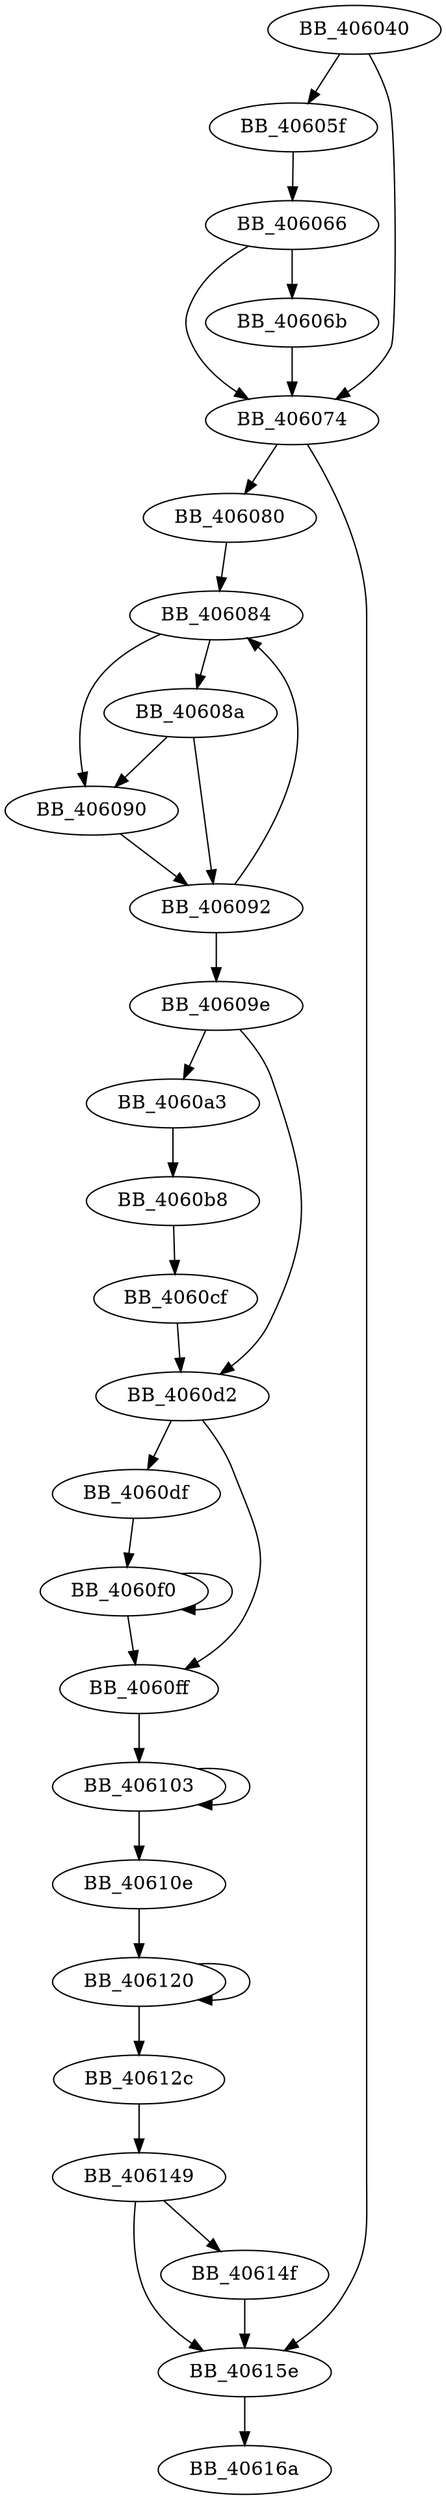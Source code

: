 DiGraph sub_406040{
BB_406040->BB_40605f
BB_406040->BB_406074
BB_40605f->BB_406066
BB_406066->BB_40606b
BB_406066->BB_406074
BB_40606b->BB_406074
BB_406074->BB_406080
BB_406074->BB_40615e
BB_406080->BB_406084
BB_406084->BB_40608a
BB_406084->BB_406090
BB_40608a->BB_406090
BB_40608a->BB_406092
BB_406090->BB_406092
BB_406092->BB_406084
BB_406092->BB_40609e
BB_40609e->BB_4060a3
BB_40609e->BB_4060d2
BB_4060a3->BB_4060b8
BB_4060b8->BB_4060cf
BB_4060cf->BB_4060d2
BB_4060d2->BB_4060df
BB_4060d2->BB_4060ff
BB_4060df->BB_4060f0
BB_4060f0->BB_4060f0
BB_4060f0->BB_4060ff
BB_4060ff->BB_406103
BB_406103->BB_406103
BB_406103->BB_40610e
BB_40610e->BB_406120
BB_406120->BB_406120
BB_406120->BB_40612c
BB_40612c->BB_406149
BB_406149->BB_40614f
BB_406149->BB_40615e
BB_40614f->BB_40615e
BB_40615e->BB_40616a
}
